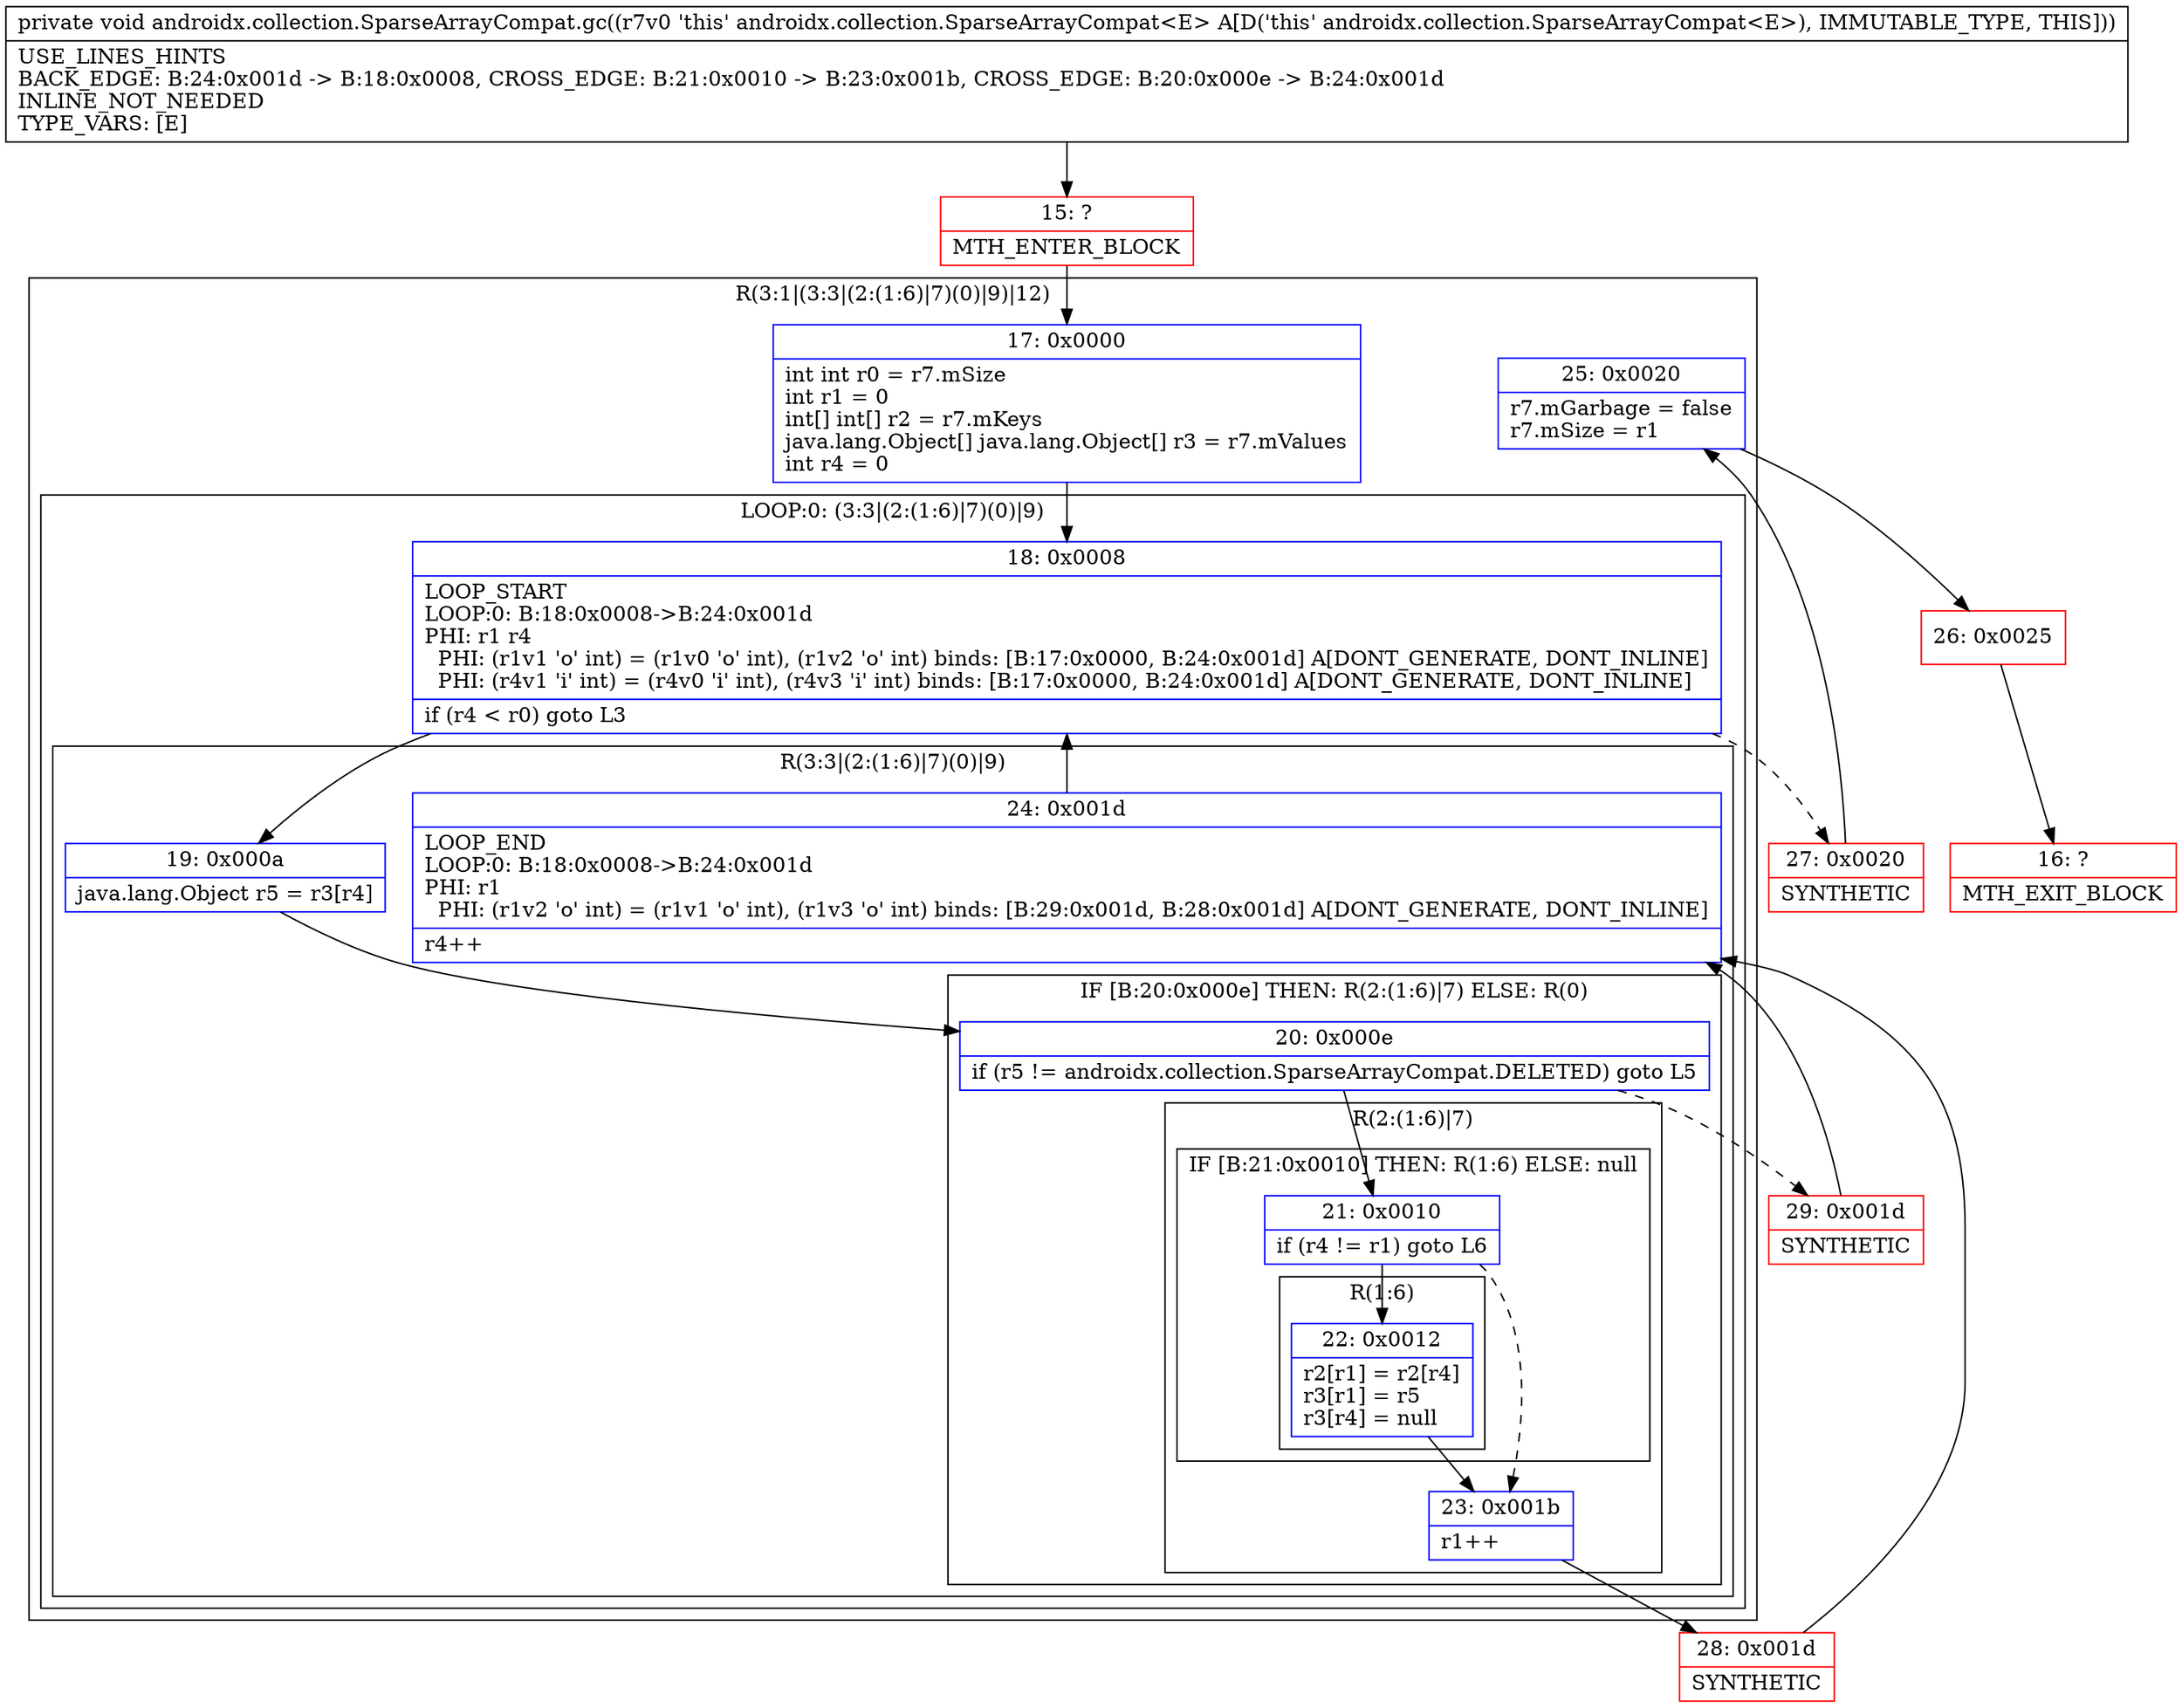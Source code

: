 digraph "CFG forandroidx.collection.SparseArrayCompat.gc()V" {
subgraph cluster_Region_1959343731 {
label = "R(3:1|(3:3|(2:(1:6)|7)(0)|9)|12)";
node [shape=record,color=blue];
Node_17 [shape=record,label="{17\:\ 0x0000|int int r0 = r7.mSize\lint r1 = 0\lint[] int[] r2 = r7.mKeys\ljava.lang.Object[] java.lang.Object[] r3 = r7.mValues\lint r4 = 0\l}"];
subgraph cluster_LoopRegion_682212482 {
label = "LOOP:0: (3:3|(2:(1:6)|7)(0)|9)";
node [shape=record,color=blue];
Node_18 [shape=record,label="{18\:\ 0x0008|LOOP_START\lLOOP:0: B:18:0x0008\-\>B:24:0x001d\lPHI: r1 r4 \l  PHI: (r1v1 'o' int) = (r1v0 'o' int), (r1v2 'o' int) binds: [B:17:0x0000, B:24:0x001d] A[DONT_GENERATE, DONT_INLINE]\l  PHI: (r4v1 'i' int) = (r4v0 'i' int), (r4v3 'i' int) binds: [B:17:0x0000, B:24:0x001d] A[DONT_GENERATE, DONT_INLINE]\l|if (r4 \< r0) goto L3\l}"];
subgraph cluster_Region_1294974335 {
label = "R(3:3|(2:(1:6)|7)(0)|9)";
node [shape=record,color=blue];
Node_19 [shape=record,label="{19\:\ 0x000a|java.lang.Object r5 = r3[r4]\l}"];
subgraph cluster_IfRegion_375124797 {
label = "IF [B:20:0x000e] THEN: R(2:(1:6)|7) ELSE: R(0)";
node [shape=record,color=blue];
Node_20 [shape=record,label="{20\:\ 0x000e|if (r5 != androidx.collection.SparseArrayCompat.DELETED) goto L5\l}"];
subgraph cluster_Region_61542543 {
label = "R(2:(1:6)|7)";
node [shape=record,color=blue];
subgraph cluster_IfRegion_356556596 {
label = "IF [B:21:0x0010] THEN: R(1:6) ELSE: null";
node [shape=record,color=blue];
Node_21 [shape=record,label="{21\:\ 0x0010|if (r4 != r1) goto L6\l}"];
subgraph cluster_Region_679954753 {
label = "R(1:6)";
node [shape=record,color=blue];
Node_22 [shape=record,label="{22\:\ 0x0012|r2[r1] = r2[r4]\lr3[r1] = r5\lr3[r4] = null\l}"];
}
}
Node_23 [shape=record,label="{23\:\ 0x001b|r1++\l}"];
}
subgraph cluster_Region_1104653768 {
label = "R(0)";
node [shape=record,color=blue];
}
}
Node_24 [shape=record,label="{24\:\ 0x001d|LOOP_END\lLOOP:0: B:18:0x0008\-\>B:24:0x001d\lPHI: r1 \l  PHI: (r1v2 'o' int) = (r1v1 'o' int), (r1v3 'o' int) binds: [B:29:0x001d, B:28:0x001d] A[DONT_GENERATE, DONT_INLINE]\l|r4++\l}"];
}
}
Node_25 [shape=record,label="{25\:\ 0x0020|r7.mGarbage = false\lr7.mSize = r1\l}"];
}
Node_15 [shape=record,color=red,label="{15\:\ ?|MTH_ENTER_BLOCK\l}"];
Node_28 [shape=record,color=red,label="{28\:\ 0x001d|SYNTHETIC\l}"];
Node_29 [shape=record,color=red,label="{29\:\ 0x001d|SYNTHETIC\l}"];
Node_27 [shape=record,color=red,label="{27\:\ 0x0020|SYNTHETIC\l}"];
Node_26 [shape=record,color=red,label="{26\:\ 0x0025}"];
Node_16 [shape=record,color=red,label="{16\:\ ?|MTH_EXIT_BLOCK\l}"];
MethodNode[shape=record,label="{private void androidx.collection.SparseArrayCompat.gc((r7v0 'this' androidx.collection.SparseArrayCompat\<E\> A[D('this' androidx.collection.SparseArrayCompat\<E\>), IMMUTABLE_TYPE, THIS]))  | USE_LINES_HINTS\lBACK_EDGE: B:24:0x001d \-\> B:18:0x0008, CROSS_EDGE: B:21:0x0010 \-\> B:23:0x001b, CROSS_EDGE: B:20:0x000e \-\> B:24:0x001d\lINLINE_NOT_NEEDED\lTYPE_VARS: [E]\l}"];
MethodNode -> Node_15;Node_17 -> Node_18;
Node_18 -> Node_19;
Node_18 -> Node_27[style=dashed];
Node_19 -> Node_20;
Node_20 -> Node_21;
Node_20 -> Node_29[style=dashed];
Node_21 -> Node_22;
Node_21 -> Node_23[style=dashed];
Node_22 -> Node_23;
Node_23 -> Node_28;
Node_24 -> Node_18;
Node_25 -> Node_26;
Node_15 -> Node_17;
Node_28 -> Node_24;
Node_29 -> Node_24;
Node_27 -> Node_25;
Node_26 -> Node_16;
}

